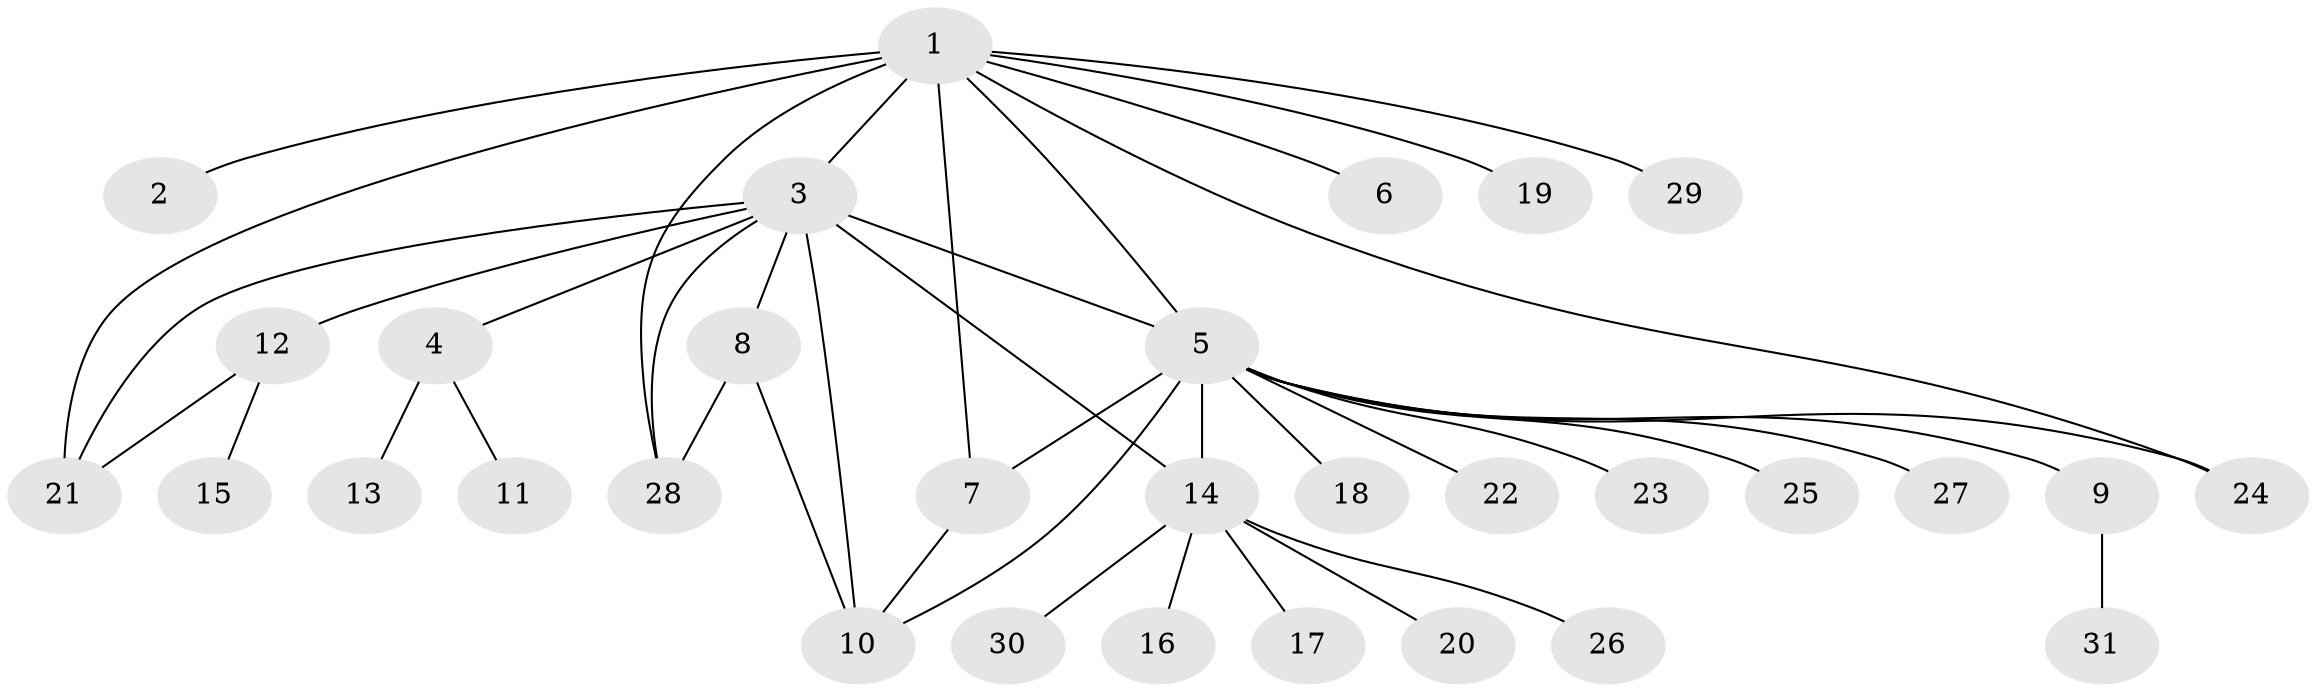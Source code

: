 // original degree distribution, {14: 0.017543859649122806, 1: 0.543859649122807, 16: 0.017543859649122806, 4: 0.10526315789473684, 17: 0.017543859649122806, 2: 0.21052631578947367, 3: 0.07017543859649122, 8: 0.017543859649122806}
// Generated by graph-tools (version 1.1) at 2025/35/03/09/25 02:35:42]
// undirected, 31 vertices, 41 edges
graph export_dot {
graph [start="1"]
  node [color=gray90,style=filled];
  1;
  2;
  3;
  4;
  5;
  6;
  7;
  8;
  9;
  10;
  11;
  12;
  13;
  14;
  15;
  16;
  17;
  18;
  19;
  20;
  21;
  22;
  23;
  24;
  25;
  26;
  27;
  28;
  29;
  30;
  31;
  1 -- 2 [weight=3.0];
  1 -- 3 [weight=1.0];
  1 -- 5 [weight=1.0];
  1 -- 6 [weight=1.0];
  1 -- 7 [weight=1.0];
  1 -- 19 [weight=1.0];
  1 -- 21 [weight=1.0];
  1 -- 24 [weight=1.0];
  1 -- 28 [weight=1.0];
  1 -- 29 [weight=1.0];
  3 -- 4 [weight=1.0];
  3 -- 5 [weight=1.0];
  3 -- 8 [weight=2.0];
  3 -- 10 [weight=3.0];
  3 -- 12 [weight=1.0];
  3 -- 14 [weight=1.0];
  3 -- 21 [weight=1.0];
  3 -- 28 [weight=1.0];
  4 -- 11 [weight=1.0];
  4 -- 13 [weight=1.0];
  5 -- 7 [weight=1.0];
  5 -- 9 [weight=1.0];
  5 -- 10 [weight=1.0];
  5 -- 14 [weight=1.0];
  5 -- 18 [weight=1.0];
  5 -- 22 [weight=1.0];
  5 -- 23 [weight=1.0];
  5 -- 24 [weight=1.0];
  5 -- 25 [weight=1.0];
  5 -- 27 [weight=1.0];
  7 -- 10 [weight=1.0];
  8 -- 10 [weight=1.0];
  8 -- 28 [weight=1.0];
  9 -- 31 [weight=1.0];
  12 -- 15 [weight=3.0];
  12 -- 21 [weight=1.0];
  14 -- 16 [weight=1.0];
  14 -- 17 [weight=1.0];
  14 -- 20 [weight=1.0];
  14 -- 26 [weight=1.0];
  14 -- 30 [weight=1.0];
}
